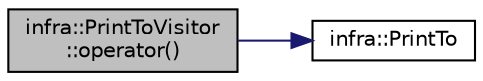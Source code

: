 digraph "infra::PrintToVisitor::operator()"
{
 // INTERACTIVE_SVG=YES
  edge [fontname="Helvetica",fontsize="10",labelfontname="Helvetica",labelfontsize="10"];
  node [fontname="Helvetica",fontsize="10",shape=record];
  rankdir="LR";
  Node2 [label="infra::PrintToVisitor\l::operator()",height=0.2,width=0.4,color="black", fillcolor="grey75", style="filled", fontcolor="black"];
  Node2 -> Node3 [color="midnightblue",fontsize="10",style="solid",fontname="Helvetica"];
  Node3 [label="infra::PrintTo",height=0.2,width=0.4,color="black", fillcolor="white", style="filled",URL="$d0/de3/namespaceinfra.html#a0a54a31c0461e37ba4b52d27d3e38eff"];
}
